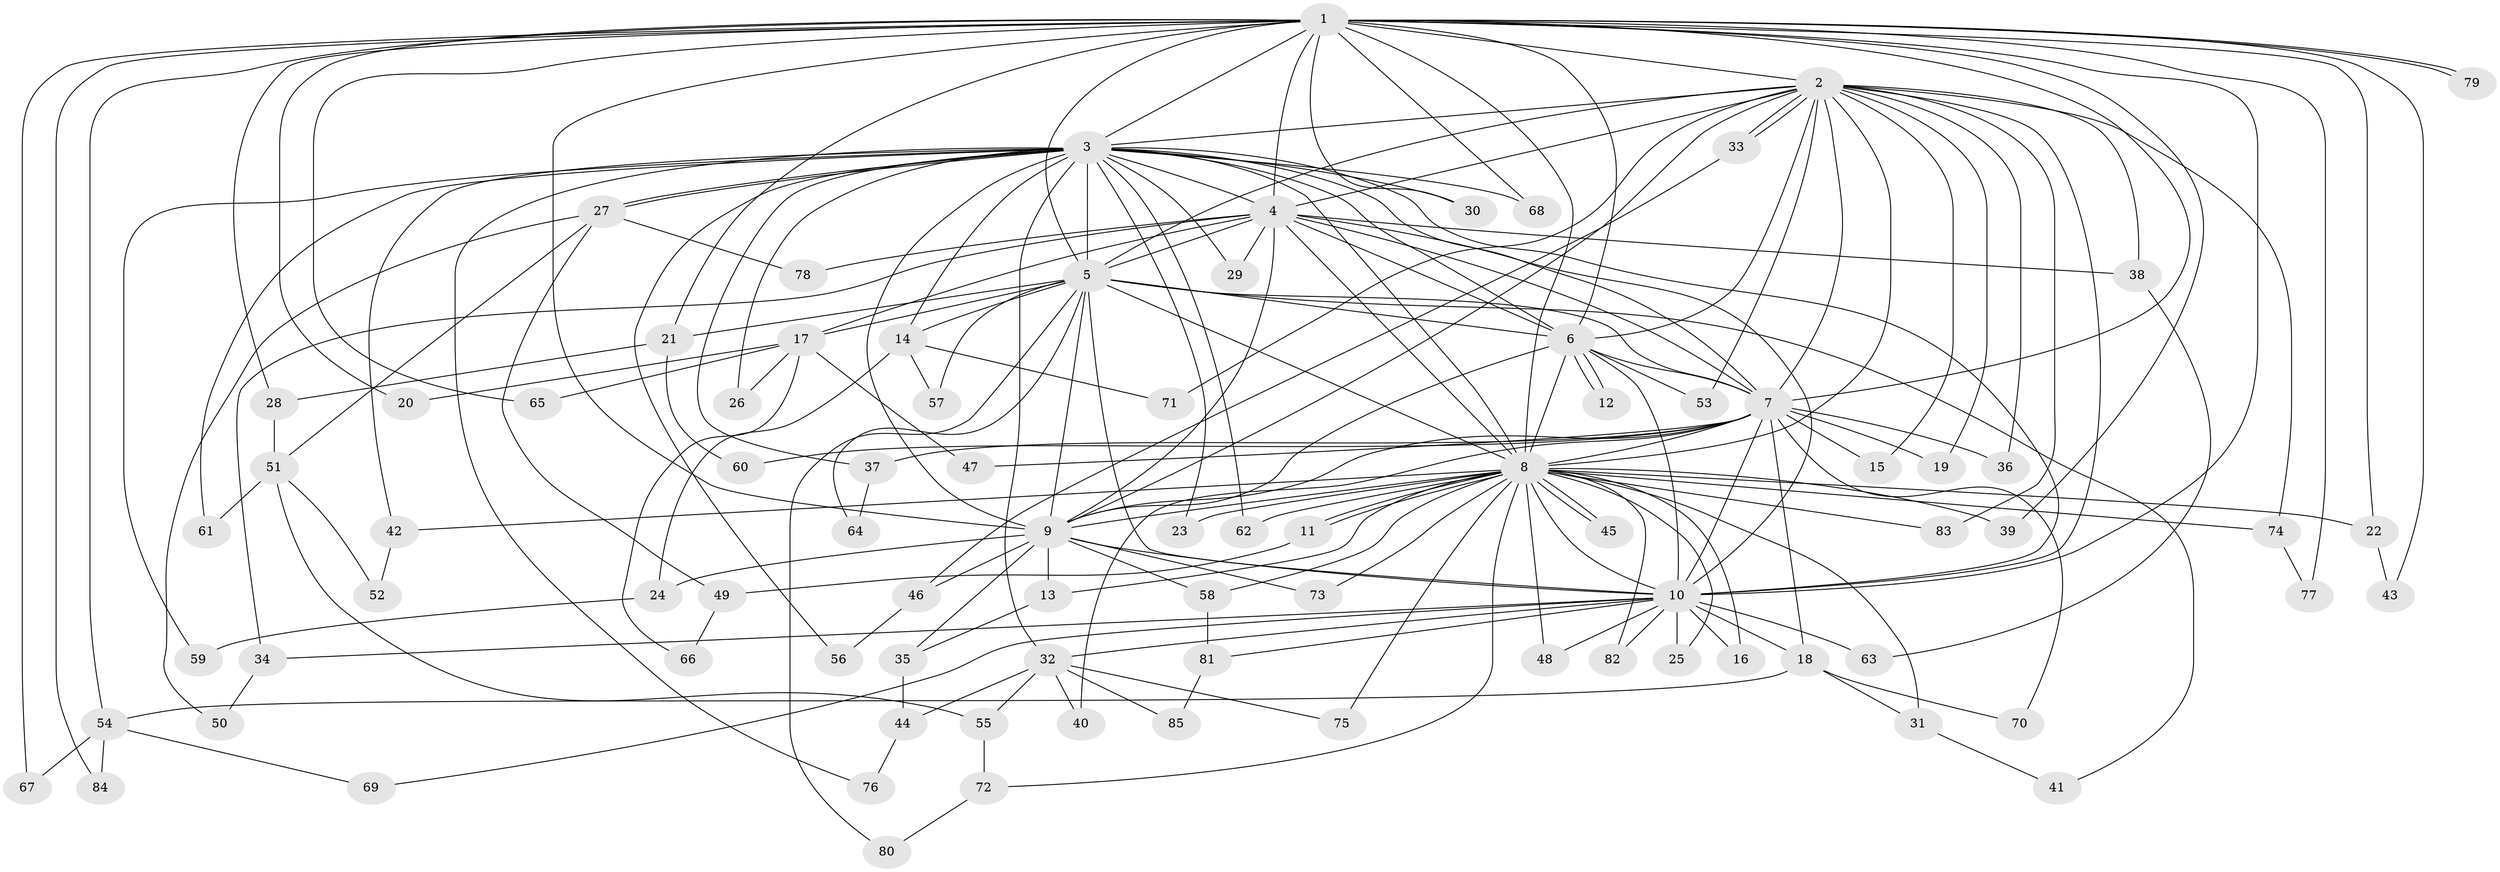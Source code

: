 // coarse degree distribution, {10: 0.023809523809523808, 21: 0.023809523809523808, 1: 0.3333333333333333, 2: 0.38095238095238093, 20: 0.023809523809523808, 4: 0.047619047619047616, 8: 0.023809523809523808, 14: 0.023809523809523808, 3: 0.07142857142857142, 6: 0.047619047619047616}
// Generated by graph-tools (version 1.1) at 2025/47/03/04/25 21:47:25]
// undirected, 85 vertices, 195 edges
graph export_dot {
graph [start="1"]
  node [color=gray90,style=filled];
  1;
  2;
  3;
  4;
  5;
  6;
  7;
  8;
  9;
  10;
  11;
  12;
  13;
  14;
  15;
  16;
  17;
  18;
  19;
  20;
  21;
  22;
  23;
  24;
  25;
  26;
  27;
  28;
  29;
  30;
  31;
  32;
  33;
  34;
  35;
  36;
  37;
  38;
  39;
  40;
  41;
  42;
  43;
  44;
  45;
  46;
  47;
  48;
  49;
  50;
  51;
  52;
  53;
  54;
  55;
  56;
  57;
  58;
  59;
  60;
  61;
  62;
  63;
  64;
  65;
  66;
  67;
  68;
  69;
  70;
  71;
  72;
  73;
  74;
  75;
  76;
  77;
  78;
  79;
  80;
  81;
  82;
  83;
  84;
  85;
  1 -- 2;
  1 -- 3;
  1 -- 4;
  1 -- 5;
  1 -- 6;
  1 -- 7;
  1 -- 8;
  1 -- 9;
  1 -- 10;
  1 -- 20;
  1 -- 21;
  1 -- 22;
  1 -- 28;
  1 -- 30;
  1 -- 39;
  1 -- 43;
  1 -- 54;
  1 -- 65;
  1 -- 67;
  1 -- 68;
  1 -- 77;
  1 -- 79;
  1 -- 79;
  1 -- 84;
  2 -- 3;
  2 -- 4;
  2 -- 5;
  2 -- 6;
  2 -- 7;
  2 -- 8;
  2 -- 9;
  2 -- 10;
  2 -- 15;
  2 -- 19;
  2 -- 33;
  2 -- 33;
  2 -- 36;
  2 -- 38;
  2 -- 53;
  2 -- 71;
  2 -- 74;
  2 -- 83;
  3 -- 4;
  3 -- 5;
  3 -- 6;
  3 -- 7;
  3 -- 8;
  3 -- 9;
  3 -- 10;
  3 -- 14;
  3 -- 23;
  3 -- 26;
  3 -- 27;
  3 -- 27;
  3 -- 29;
  3 -- 30;
  3 -- 32;
  3 -- 37;
  3 -- 42;
  3 -- 56;
  3 -- 59;
  3 -- 61;
  3 -- 62;
  3 -- 68;
  3 -- 76;
  4 -- 5;
  4 -- 6;
  4 -- 7;
  4 -- 8;
  4 -- 9;
  4 -- 10;
  4 -- 17;
  4 -- 29;
  4 -- 34;
  4 -- 38;
  4 -- 78;
  5 -- 6;
  5 -- 7;
  5 -- 8;
  5 -- 9;
  5 -- 10;
  5 -- 14;
  5 -- 17;
  5 -- 21;
  5 -- 41;
  5 -- 57;
  5 -- 64;
  5 -- 80;
  6 -- 7;
  6 -- 8;
  6 -- 9;
  6 -- 10;
  6 -- 12;
  6 -- 12;
  6 -- 53;
  7 -- 8;
  7 -- 9;
  7 -- 10;
  7 -- 15;
  7 -- 18;
  7 -- 19;
  7 -- 36;
  7 -- 37;
  7 -- 40;
  7 -- 47;
  7 -- 60;
  7 -- 70;
  8 -- 9;
  8 -- 10;
  8 -- 11;
  8 -- 11;
  8 -- 13;
  8 -- 16;
  8 -- 22;
  8 -- 23;
  8 -- 25;
  8 -- 31;
  8 -- 39;
  8 -- 42;
  8 -- 45;
  8 -- 45;
  8 -- 48;
  8 -- 58;
  8 -- 62;
  8 -- 72;
  8 -- 73;
  8 -- 74;
  8 -- 75;
  8 -- 82;
  8 -- 83;
  9 -- 10;
  9 -- 13;
  9 -- 24;
  9 -- 35;
  9 -- 46;
  9 -- 58;
  9 -- 73;
  10 -- 16;
  10 -- 18;
  10 -- 25;
  10 -- 32;
  10 -- 34;
  10 -- 48;
  10 -- 63;
  10 -- 69;
  10 -- 81;
  10 -- 82;
  11 -- 49;
  13 -- 35;
  14 -- 24;
  14 -- 57;
  14 -- 71;
  17 -- 20;
  17 -- 26;
  17 -- 47;
  17 -- 65;
  17 -- 66;
  18 -- 31;
  18 -- 54;
  18 -- 70;
  21 -- 28;
  21 -- 60;
  22 -- 43;
  24 -- 59;
  27 -- 49;
  27 -- 50;
  27 -- 51;
  27 -- 78;
  28 -- 51;
  31 -- 41;
  32 -- 40;
  32 -- 44;
  32 -- 55;
  32 -- 75;
  32 -- 85;
  33 -- 46;
  34 -- 50;
  35 -- 44;
  37 -- 64;
  38 -- 63;
  42 -- 52;
  44 -- 76;
  46 -- 56;
  49 -- 66;
  51 -- 52;
  51 -- 55;
  51 -- 61;
  54 -- 67;
  54 -- 69;
  54 -- 84;
  55 -- 72;
  58 -- 81;
  72 -- 80;
  74 -- 77;
  81 -- 85;
}
